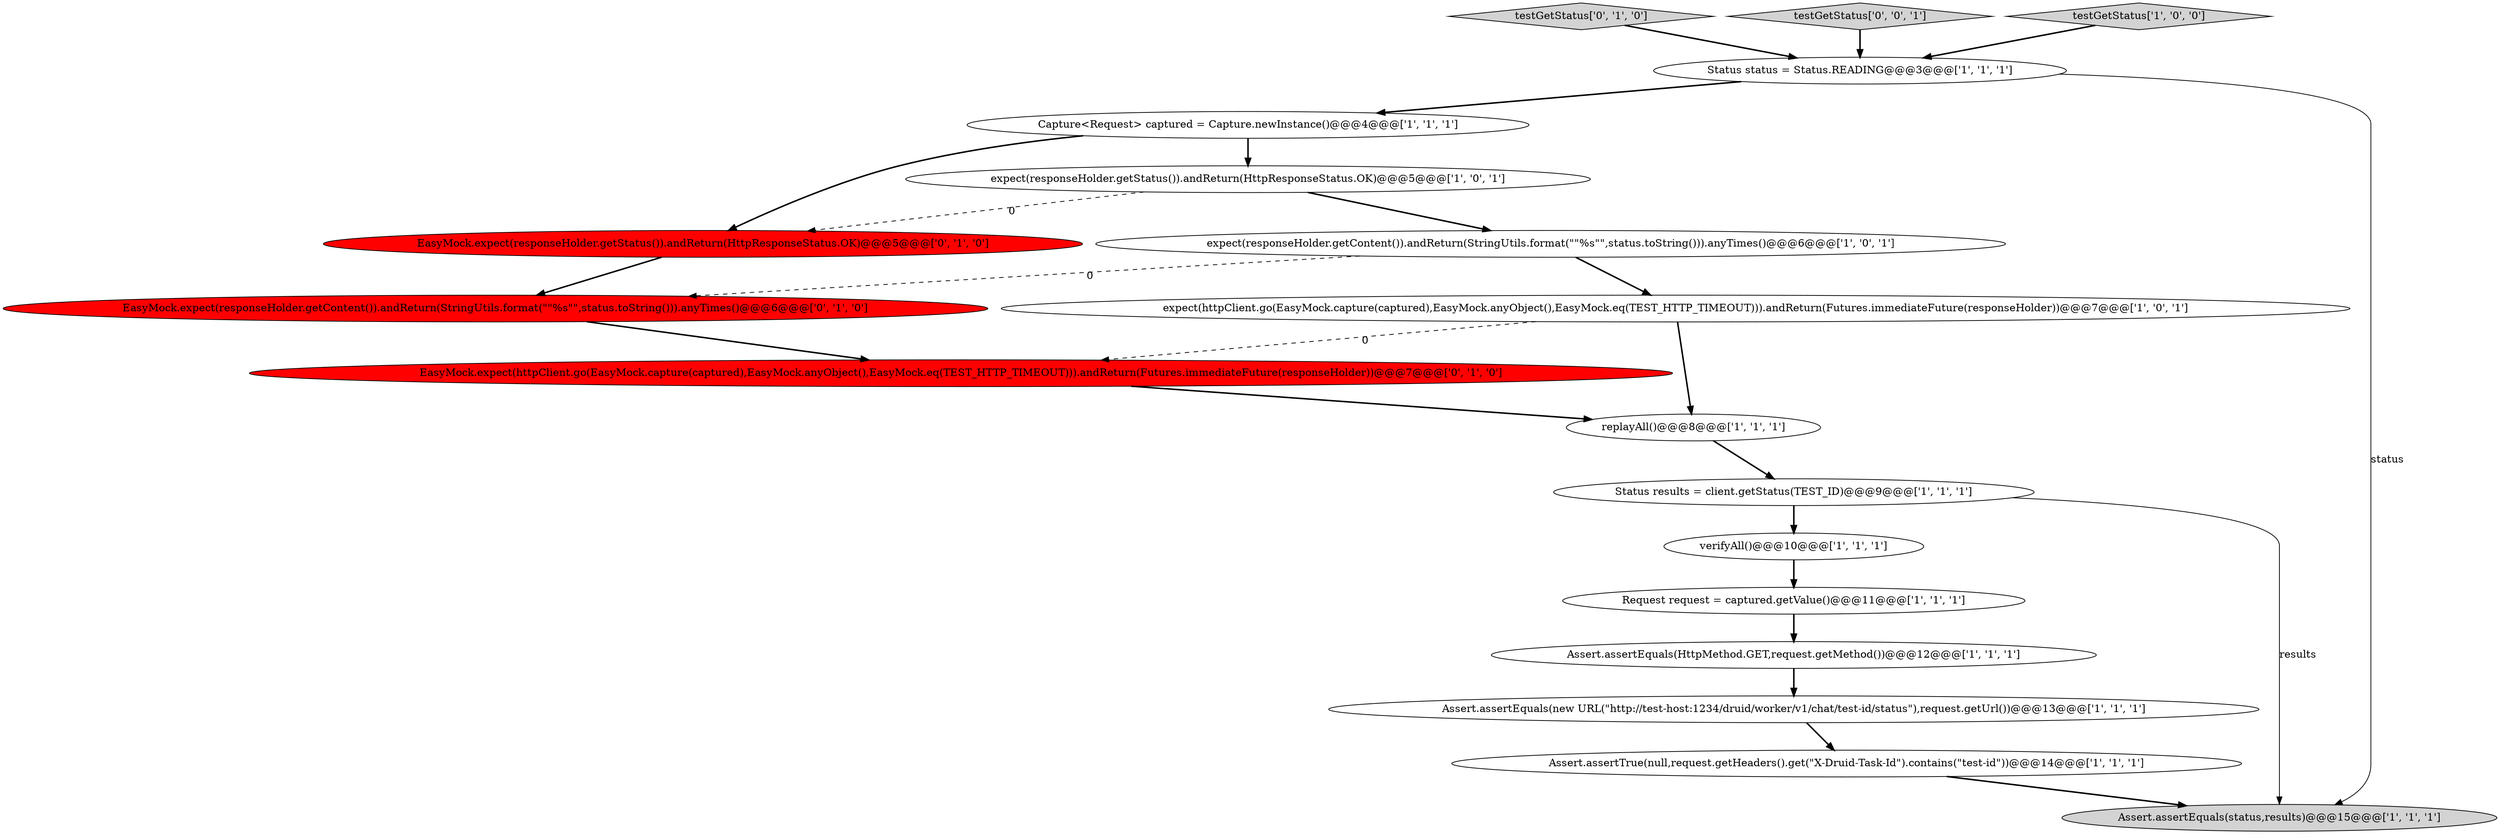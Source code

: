 digraph {
4 [style = filled, label = "Status status = Status.READING@@@3@@@['1', '1', '1']", fillcolor = white, shape = ellipse image = "AAA0AAABBB1BBB"];
5 [style = filled, label = "verifyAll()@@@10@@@['1', '1', '1']", fillcolor = white, shape = ellipse image = "AAA0AAABBB1BBB"];
14 [style = filled, label = "EasyMock.expect(responseHolder.getStatus()).andReturn(HttpResponseStatus.OK)@@@5@@@['0', '1', '0']", fillcolor = red, shape = ellipse image = "AAA1AAABBB2BBB"];
6 [style = filled, label = "expect(httpClient.go(EasyMock.capture(captured),EasyMock.anyObject(),EasyMock.eq(TEST_HTTP_TIMEOUT))).andReturn(Futures.immediateFuture(responseHolder))@@@7@@@['1', '0', '1']", fillcolor = white, shape = ellipse image = "AAA0AAABBB1BBB"];
16 [style = filled, label = "testGetStatus['0', '1', '0']", fillcolor = lightgray, shape = diamond image = "AAA0AAABBB2BBB"];
8 [style = filled, label = "Request request = captured.getValue()@@@11@@@['1', '1', '1']", fillcolor = white, shape = ellipse image = "AAA0AAABBB1BBB"];
2 [style = filled, label = "Capture<Request> captured = Capture.newInstance()@@@4@@@['1', '1', '1']", fillcolor = white, shape = ellipse image = "AAA0AAABBB1BBB"];
1 [style = filled, label = "Assert.assertEquals(new URL(\"http://test-host:1234/druid/worker/v1/chat/test-id/status\"),request.getUrl())@@@13@@@['1', '1', '1']", fillcolor = white, shape = ellipse image = "AAA0AAABBB1BBB"];
12 [style = filled, label = "expect(responseHolder.getStatus()).andReturn(HttpResponseStatus.OK)@@@5@@@['1', '0', '1']", fillcolor = white, shape = ellipse image = "AAA0AAABBB1BBB"];
3 [style = filled, label = "Status results = client.getStatus(TEST_ID)@@@9@@@['1', '1', '1']", fillcolor = white, shape = ellipse image = "AAA0AAABBB1BBB"];
15 [style = filled, label = "EasyMock.expect(httpClient.go(EasyMock.capture(captured),EasyMock.anyObject(),EasyMock.eq(TEST_HTTP_TIMEOUT))).andReturn(Futures.immediateFuture(responseHolder))@@@7@@@['0', '1', '0']", fillcolor = red, shape = ellipse image = "AAA1AAABBB2BBB"];
18 [style = filled, label = "testGetStatus['0', '0', '1']", fillcolor = lightgray, shape = diamond image = "AAA0AAABBB3BBB"];
10 [style = filled, label = "expect(responseHolder.getContent()).andReturn(StringUtils.format(\"\"%s\"\",status.toString())).anyTimes()@@@6@@@['1', '0', '1']", fillcolor = white, shape = ellipse image = "AAA0AAABBB1BBB"];
17 [style = filled, label = "EasyMock.expect(responseHolder.getContent()).andReturn(StringUtils.format(\"\"%s\"\",status.toString())).anyTimes()@@@6@@@['0', '1', '0']", fillcolor = red, shape = ellipse image = "AAA1AAABBB2BBB"];
7 [style = filled, label = "Assert.assertEquals(status,results)@@@15@@@['1', '1', '1']", fillcolor = lightgray, shape = ellipse image = "AAA0AAABBB1BBB"];
13 [style = filled, label = "Assert.assertTrue(null,request.getHeaders().get(\"X-Druid-Task-Id\").contains(\"test-id\"))@@@14@@@['1', '1', '1']", fillcolor = white, shape = ellipse image = "AAA0AAABBB1BBB"];
0 [style = filled, label = "replayAll()@@@8@@@['1', '1', '1']", fillcolor = white, shape = ellipse image = "AAA0AAABBB1BBB"];
11 [style = filled, label = "Assert.assertEquals(HttpMethod.GET,request.getMethod())@@@12@@@['1', '1', '1']", fillcolor = white, shape = ellipse image = "AAA0AAABBB1BBB"];
9 [style = filled, label = "testGetStatus['1', '0', '0']", fillcolor = lightgray, shape = diamond image = "AAA0AAABBB1BBB"];
0->3 [style = bold, label=""];
5->8 [style = bold, label=""];
11->1 [style = bold, label=""];
9->4 [style = bold, label=""];
3->7 [style = solid, label="results"];
14->17 [style = bold, label=""];
6->0 [style = bold, label=""];
4->2 [style = bold, label=""];
4->7 [style = solid, label="status"];
10->6 [style = bold, label=""];
1->13 [style = bold, label=""];
2->12 [style = bold, label=""];
3->5 [style = bold, label=""];
12->10 [style = bold, label=""];
12->14 [style = dashed, label="0"];
18->4 [style = bold, label=""];
6->15 [style = dashed, label="0"];
13->7 [style = bold, label=""];
15->0 [style = bold, label=""];
2->14 [style = bold, label=""];
17->15 [style = bold, label=""];
10->17 [style = dashed, label="0"];
16->4 [style = bold, label=""];
8->11 [style = bold, label=""];
}
